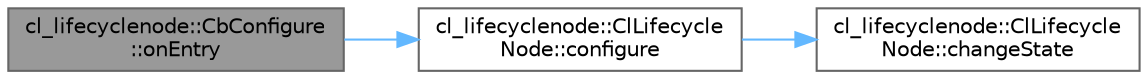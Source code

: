 digraph "cl_lifecyclenode::CbConfigure::onEntry"
{
 // LATEX_PDF_SIZE
  bgcolor="transparent";
  edge [fontname=Helvetica,fontsize=10,labelfontname=Helvetica,labelfontsize=10];
  node [fontname=Helvetica,fontsize=10,shape=box,height=0.2,width=0.4];
  rankdir="LR";
  Node1 [label="cl_lifecyclenode::CbConfigure\l::onEntry",height=0.2,width=0.4,color="gray40", fillcolor="grey60", style="filled", fontcolor="black",tooltip=" "];
  Node1 -> Node2 [color="steelblue1",style="solid"];
  Node2 [label="cl_lifecyclenode::ClLifecycle\lNode::configure",height=0.2,width=0.4,color="grey40", fillcolor="white", style="filled",URL="$classcl__lifecyclenode_1_1ClLifecycleNode.html#a0a3c4044b3a6b196a1d81f159122a73d",tooltip=" "];
  Node2 -> Node3 [color="steelblue1",style="solid"];
  Node3 [label="cl_lifecyclenode::ClLifecycle\lNode::changeState",height=0.2,width=0.4,color="grey40", fillcolor="white", style="filled",URL="$classcl__lifecyclenode_1_1ClLifecycleNode.html#a461c5a9b1125b89d6872b48bff3fc4dd",tooltip=" "];
}
